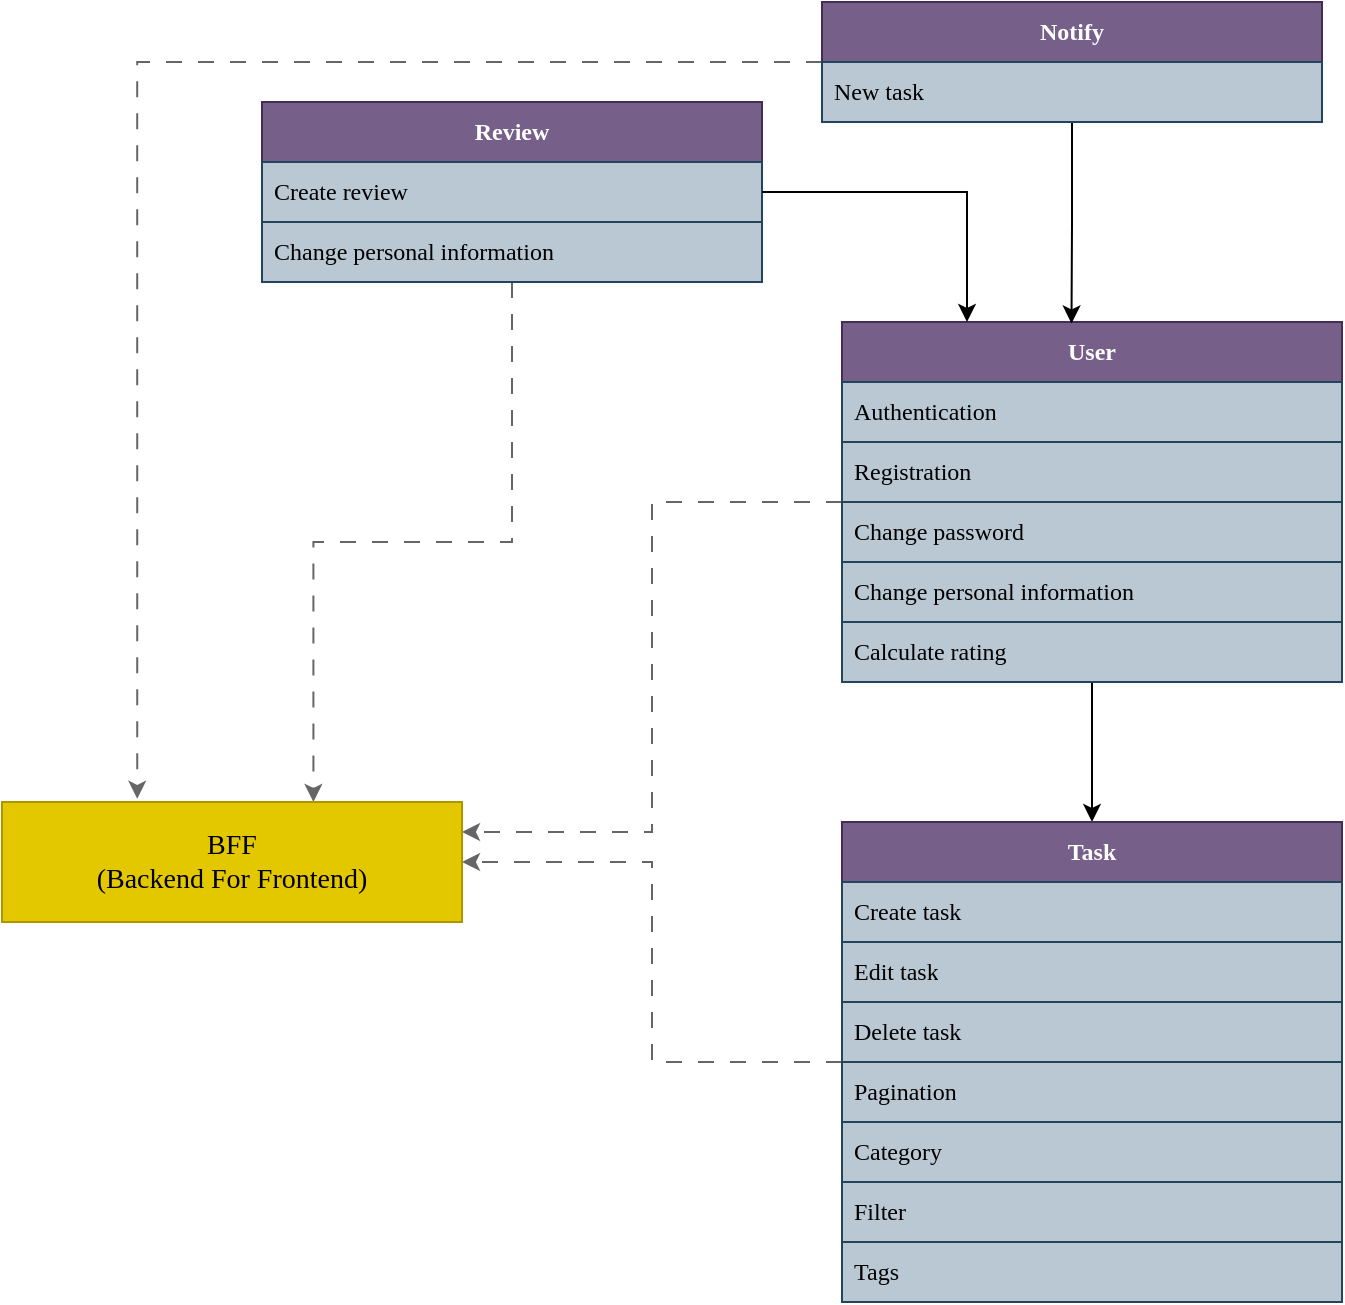 <mxfile version="21.0.6" type="device"><diagram name="Страница 1" id="W7pUnbzo3BEhtXxgwsNu"><mxGraphModel dx="1026" dy="1861" grid="1" gridSize="10" guides="1" tooltips="1" connect="1" arrows="1" fold="1" page="1" pageScale="1" pageWidth="827" pageHeight="1169" math="0" shadow="0"><root><mxCell id="0"/><mxCell id="1" parent="0"/><mxCell id="z0midaALlclIuC2aB0Li-45" style="edgeStyle=orthogonalEdgeStyle;rounded=0;orthogonalLoop=1;jettySize=auto;html=1;entryX=0.5;entryY=0;entryDx=0;entryDy=0;" parent="1" source="z0midaALlclIuC2aB0Li-5" target="z0midaALlclIuC2aB0Li-26" edge="1"><mxGeometry relative="1" as="geometry"/></mxCell><mxCell id="z0midaALlclIuC2aB0Li-52" style="edgeStyle=orthogonalEdgeStyle;rounded=0;orthogonalLoop=1;jettySize=auto;html=1;entryX=1;entryY=0.25;entryDx=0;entryDy=0;dashed=1;dashPattern=8 8;strokeColor=#666666;" parent="1" source="z0midaALlclIuC2aB0Li-5" target="z0midaALlclIuC2aB0Li-49" edge="1"><mxGeometry relative="1" as="geometry"/></mxCell><mxCell id="z0midaALlclIuC2aB0Li-5" value="&lt;b&gt;User&lt;/b&gt;" style="swimlane;fontStyle=0;childLayout=stackLayout;horizontal=1;startSize=30;horizontalStack=0;resizeParent=1;resizeParentMax=0;resizeLast=0;collapsible=1;marginBottom=0;whiteSpace=wrap;html=1;fillColor=#76608a;strokeColor=#432D57;rounded=0;shadow=0;glass=0;fontFamily=Verdana;fontColor=#ffffff;" parent="1" vertex="1"><mxGeometry x="520" y="-100" width="250" height="180" as="geometry"><mxRectangle x="520" y="-100" width="70" height="30" as="alternateBounds"/></mxGeometry></mxCell><mxCell id="z0midaALlclIuC2aB0Li-6" value="Authentication" style="text;strokeColor=#23445d;fillColor=#bac8d3;align=left;verticalAlign=middle;spacingLeft=4;spacingRight=4;overflow=hidden;points=[[0,0.5],[1,0.5]];portConstraint=eastwest;rotatable=0;whiteSpace=wrap;html=1;fontFamily=Verdana;glass=0;shadow=0;rounded=0;" parent="z0midaALlclIuC2aB0Li-5" vertex="1"><mxGeometry y="30" width="250" height="30" as="geometry"/></mxCell><mxCell id="z0midaALlclIuC2aB0Li-7" value="Registration" style="text;strokeColor=#23445d;fillColor=#bac8d3;align=left;verticalAlign=middle;spacingLeft=4;spacingRight=4;overflow=hidden;points=[[0,0.5],[1,0.5]];portConstraint=eastwest;rotatable=0;whiteSpace=wrap;html=1;fontFamily=Verdana;glass=0;shadow=0;rounded=0;" parent="z0midaALlclIuC2aB0Li-5" vertex="1"><mxGeometry y="60" width="250" height="30" as="geometry"/></mxCell><mxCell id="z0midaALlclIuC2aB0Li-8" value="Change password" style="text;strokeColor=#23445d;fillColor=#bac8d3;align=left;verticalAlign=middle;spacingLeft=4;spacingRight=4;overflow=hidden;points=[[0,0.5],[1,0.5]];portConstraint=eastwest;rotatable=0;whiteSpace=wrap;html=1;fontFamily=Verdana;glass=0;shadow=0;rounded=0;" parent="z0midaALlclIuC2aB0Li-5" vertex="1"><mxGeometry y="90" width="250" height="30" as="geometry"/></mxCell><mxCell id="z0midaALlclIuC2aB0Li-10" value="Change personal information" style="text;strokeColor=#23445d;fillColor=#bac8d3;align=left;verticalAlign=middle;spacingLeft=4;spacingRight=4;overflow=hidden;points=[[0,0.5],[1,0.5]];portConstraint=eastwest;rotatable=0;whiteSpace=wrap;html=1;fontFamily=Verdana;rounded=0;glass=0;shadow=0;" parent="z0midaALlclIuC2aB0Li-5" vertex="1"><mxGeometry y="120" width="250" height="30" as="geometry"/></mxCell><mxCell id="z0midaALlclIuC2aB0Li-33" value="Calculate rating" style="text;strokeColor=#23445d;fillColor=#bac8d3;align=left;verticalAlign=middle;spacingLeft=4;spacingRight=4;overflow=hidden;points=[[0,0.5],[1,0.5]];portConstraint=eastwest;rotatable=0;whiteSpace=wrap;html=1;fontFamily=Verdana;rounded=0;glass=0;shadow=0;" parent="z0midaALlclIuC2aB0Li-5" vertex="1"><mxGeometry y="150" width="250" height="30" as="geometry"/></mxCell><mxCell id="z0midaALlclIuC2aB0Li-44" style="edgeStyle=orthogonalEdgeStyle;rounded=0;orthogonalLoop=1;jettySize=auto;html=1;entryX=0.459;entryY=0.004;entryDx=0;entryDy=0;entryPerimeter=0;" parent="1" source="z0midaALlclIuC2aB0Li-21" target="z0midaALlclIuC2aB0Li-5" edge="1"><mxGeometry relative="1" as="geometry"/></mxCell><mxCell id="z0midaALlclIuC2aB0Li-53" style="edgeStyle=orthogonalEdgeStyle;rounded=0;orthogonalLoop=1;jettySize=auto;html=1;entryX=0.294;entryY=-0.027;entryDx=0;entryDy=0;entryPerimeter=0;dashed=1;dashPattern=8 8;strokeColor=#666666;" parent="1" source="z0midaALlclIuC2aB0Li-21" target="z0midaALlclIuC2aB0Li-49" edge="1"><mxGeometry relative="1" as="geometry"/></mxCell><mxCell id="z0midaALlclIuC2aB0Li-21" value="&lt;b&gt;Notify&lt;/b&gt;" style="swimlane;fontStyle=0;childLayout=stackLayout;horizontal=1;startSize=30;horizontalStack=0;resizeParent=1;resizeParentMax=0;resizeLast=0;collapsible=1;marginBottom=0;whiteSpace=wrap;html=1;fillColor=#76608a;strokeColor=#432D57;rounded=0;shadow=0;glass=0;fontFamily=Verdana;fontColor=#ffffff;" parent="1" vertex="1"><mxGeometry x="510" y="-260" width="250" height="60" as="geometry"><mxRectangle x="390" y="50" width="70" height="30" as="alternateBounds"/></mxGeometry></mxCell><mxCell id="z0midaALlclIuC2aB0Li-22" value="New task" style="text;strokeColor=#23445d;fillColor=#bac8d3;align=left;verticalAlign=middle;spacingLeft=4;spacingRight=4;overflow=hidden;points=[[0,0.5],[1,0.5]];portConstraint=eastwest;rotatable=0;whiteSpace=wrap;html=1;fontFamily=Verdana;glass=0;shadow=0;rounded=0;" parent="z0midaALlclIuC2aB0Li-21" vertex="1"><mxGeometry y="30" width="250" height="30" as="geometry"/></mxCell><mxCell id="z0midaALlclIuC2aB0Li-54" style="edgeStyle=orthogonalEdgeStyle;rounded=0;orthogonalLoop=1;jettySize=auto;html=1;entryX=1;entryY=0.5;entryDx=0;entryDy=0;dashed=1;dashPattern=8 8;strokeColor=#666666;" parent="1" source="z0midaALlclIuC2aB0Li-26" target="z0midaALlclIuC2aB0Li-49" edge="1"><mxGeometry relative="1" as="geometry"/></mxCell><mxCell id="z0midaALlclIuC2aB0Li-26" value="&lt;b&gt;Task&lt;/b&gt;" style="swimlane;fontStyle=0;childLayout=stackLayout;horizontal=1;startSize=30;horizontalStack=0;resizeParent=1;resizeParentMax=0;resizeLast=0;collapsible=1;marginBottom=0;whiteSpace=wrap;html=1;fillColor=#76608a;strokeColor=#432D57;rounded=0;shadow=0;glass=0;fontFamily=Verdana;fontColor=#ffffff;" parent="1" vertex="1"><mxGeometry x="520" y="150" width="250" height="240" as="geometry"><mxRectangle x="390" y="50" width="70" height="30" as="alternateBounds"/></mxGeometry></mxCell><mxCell id="z0midaALlclIuC2aB0Li-27" value="Create task" style="text;strokeColor=#23445d;fillColor=#bac8d3;align=left;verticalAlign=middle;spacingLeft=4;spacingRight=4;overflow=hidden;points=[[0,0.5],[1,0.5]];portConstraint=eastwest;rotatable=0;whiteSpace=wrap;html=1;fontFamily=Verdana;glass=0;shadow=0;rounded=0;" parent="z0midaALlclIuC2aB0Li-26" vertex="1"><mxGeometry y="30" width="250" height="30" as="geometry"/></mxCell><mxCell id="z0midaALlclIuC2aB0Li-28" value="Edit task" style="text;strokeColor=#23445d;fillColor=#bac8d3;align=left;verticalAlign=middle;spacingLeft=4;spacingRight=4;overflow=hidden;points=[[0,0.5],[1,0.5]];portConstraint=eastwest;rotatable=0;whiteSpace=wrap;html=1;fontFamily=Verdana;glass=0;shadow=0;rounded=0;" parent="z0midaALlclIuC2aB0Li-26" vertex="1"><mxGeometry y="60" width="250" height="30" as="geometry"/></mxCell><mxCell id="z0midaALlclIuC2aB0Li-29" value="Delete task" style="text;strokeColor=#23445d;fillColor=#bac8d3;align=left;verticalAlign=middle;spacingLeft=4;spacingRight=4;overflow=hidden;points=[[0,0.5],[1,0.5]];portConstraint=eastwest;rotatable=0;whiteSpace=wrap;html=1;fontFamily=Verdana;glass=0;shadow=0;rounded=0;" parent="z0midaALlclIuC2aB0Li-26" vertex="1"><mxGeometry y="90" width="250" height="30" as="geometry"/></mxCell><mxCell id="z0midaALlclIuC2aB0Li-39" value="Pagination" style="text;strokeColor=#23445d;fillColor=#bac8d3;align=left;verticalAlign=middle;spacingLeft=4;spacingRight=4;overflow=hidden;points=[[0,0.5],[1,0.5]];portConstraint=eastwest;rotatable=0;whiteSpace=wrap;html=1;fontFamily=Verdana;glass=0;shadow=0;rounded=0;" parent="z0midaALlclIuC2aB0Li-26" vertex="1"><mxGeometry y="120" width="250" height="30" as="geometry"/></mxCell><mxCell id="z0midaALlclIuC2aB0Li-40" value="Category" style="text;strokeColor=#23445d;fillColor=#bac8d3;align=left;verticalAlign=middle;spacingLeft=4;spacingRight=4;overflow=hidden;points=[[0,0.5],[1,0.5]];portConstraint=eastwest;rotatable=0;whiteSpace=wrap;html=1;fontFamily=Verdana;glass=0;shadow=0;rounded=0;" parent="z0midaALlclIuC2aB0Li-26" vertex="1"><mxGeometry y="150" width="250" height="30" as="geometry"/></mxCell><mxCell id="z0midaALlclIuC2aB0Li-41" value="Filter" style="text;strokeColor=#23445d;fillColor=#bac8d3;align=left;verticalAlign=middle;spacingLeft=4;spacingRight=4;overflow=hidden;points=[[0,0.5],[1,0.5]];portConstraint=eastwest;rotatable=0;whiteSpace=wrap;html=1;fontFamily=Verdana;glass=0;shadow=0;rounded=0;" parent="z0midaALlclIuC2aB0Li-26" vertex="1"><mxGeometry y="180" width="250" height="30" as="geometry"/></mxCell><mxCell id="z0midaALlclIuC2aB0Li-42" value="Tags" style="text;strokeColor=#23445d;fillColor=#bac8d3;align=left;verticalAlign=middle;spacingLeft=4;spacingRight=4;overflow=hidden;points=[[0,0.5],[1,0.5]];portConstraint=eastwest;rotatable=0;whiteSpace=wrap;html=1;fontFamily=Verdana;glass=0;shadow=0;rounded=0;" parent="z0midaALlclIuC2aB0Li-26" vertex="1"><mxGeometry y="210" width="250" height="30" as="geometry"/></mxCell><mxCell id="z0midaALlclIuC2aB0Li-50" style="edgeStyle=orthogonalEdgeStyle;rounded=0;orthogonalLoop=1;jettySize=auto;html=1;entryX=0.677;entryY=0;entryDx=0;entryDy=0;entryPerimeter=0;shadow=0;dashed=1;strokeColor=#666666;dashPattern=8 8;" parent="1" source="z0midaALlclIuC2aB0Li-34" target="z0midaALlclIuC2aB0Li-49" edge="1"><mxGeometry relative="1" as="geometry"/></mxCell><mxCell id="z0midaALlclIuC2aB0Li-34" value="&lt;b&gt;Review&lt;/b&gt;" style="swimlane;fontStyle=0;childLayout=stackLayout;horizontal=1;startSize=30;horizontalStack=0;resizeParent=1;resizeParentMax=0;resizeLast=0;collapsible=1;marginBottom=0;whiteSpace=wrap;html=1;fillColor=#76608a;strokeColor=#432D57;rounded=0;shadow=0;glass=0;fontFamily=Verdana;fontColor=#ffffff;" parent="1" vertex="1"><mxGeometry x="230" y="-210" width="250" height="90" as="geometry"><mxRectangle x="390" y="50" width="70" height="30" as="alternateBounds"/></mxGeometry></mxCell><mxCell id="z0midaALlclIuC2aB0Li-35" value="Create review" style="text;strokeColor=#23445d;fillColor=#bac8d3;align=left;verticalAlign=middle;spacingLeft=4;spacingRight=4;overflow=hidden;points=[[0,0.5],[1,0.5]];portConstraint=eastwest;rotatable=0;whiteSpace=wrap;html=1;fontFamily=Verdana;glass=0;shadow=0;rounded=0;" parent="z0midaALlclIuC2aB0Li-34" vertex="1"><mxGeometry y="30" width="250" height="30" as="geometry"/></mxCell><mxCell id="z0midaALlclIuC2aB0Li-38" value="Change personal information" style="text;strokeColor=#23445d;fillColor=#bac8d3;align=left;verticalAlign=middle;spacingLeft=4;spacingRight=4;overflow=hidden;points=[[0,0.5],[1,0.5]];portConstraint=eastwest;rotatable=0;whiteSpace=wrap;html=1;fontFamily=Verdana;rounded=0;glass=0;shadow=0;" parent="z0midaALlclIuC2aB0Li-34" vertex="1"><mxGeometry y="60" width="250" height="30" as="geometry"/></mxCell><mxCell id="z0midaALlclIuC2aB0Li-43" style="edgeStyle=orthogonalEdgeStyle;rounded=0;orthogonalLoop=1;jettySize=auto;html=1;entryX=0.25;entryY=0;entryDx=0;entryDy=0;" parent="1" source="z0midaALlclIuC2aB0Li-35" target="z0midaALlclIuC2aB0Li-5" edge="1"><mxGeometry relative="1" as="geometry"/></mxCell><mxCell id="z0midaALlclIuC2aB0Li-49" value="BFF&lt;br style=&quot;font-size: 14px;&quot;&gt;(Backend For Frontend)" style="rounded=0;whiteSpace=wrap;html=1;fontFamily=Verdana;fontSize=14;fillColor=#e3c800;fontColor=#000000;strokeColor=#B09500;" parent="1" vertex="1"><mxGeometry x="100" y="140" width="230" height="60" as="geometry"/></mxCell></root></mxGraphModel></diagram></mxfile>